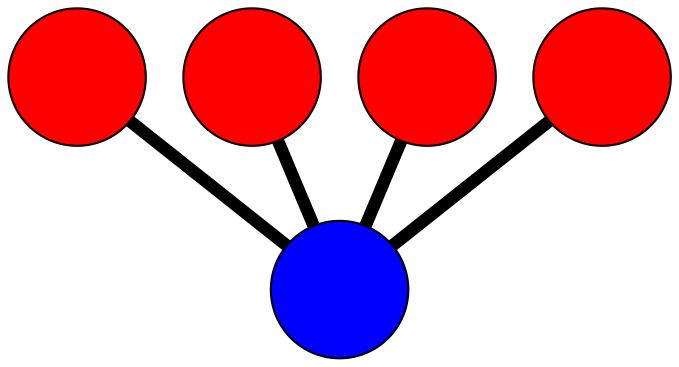 graph G {
	graph [bb="-107.23,-107.04,107.33,107.59",
		overlap=false,
		sep=0.0,
		splines=true
	];
	node [color=black,
		fixedsize=true,
		fontname="Latin Modern Math",
		fontsize=42,
		height=.92,
		label="\N",
		penwidth=1,
		shape=circle,
		width=.92
	];
	edge [color=black,
		penwidth=6,
		style=bold
	];
	0	 [fillcolor=red,
		height=0.91667,
		label="",
		pos="-58.511,-74.038",
		style=filled,
		width=0.91667];
	4	 [fillcolor=blue,
		height=0.91667,
		label="",
		pos="0.2738,-0.030286",
		style=filled,
		width=0.91667];
	0 -- 4	 [pos="-37.951,-48.153 -32.256,-40.984 -26.074,-33.201 -20.374,-26.025"];
	1	 [fillcolor=red,
		height=0.91667,
		label="",
		pos="-74.235,58.106",
		style=filled,
		width=0.91667];
	1 -- 4	 [pos="-48.175,37.773 -40.957,32.141 -33.121,26.027 -25.897,20.39"];
	2	 [fillcolor=red,
		height=0.91667,
		label="",
		pos="74.328,-58.633",
		style=filled,
		width=0.91667];
	2 -- 4	 [pos="48.427,-38.136 41.253,-32.459 33.465,-26.296 26.285,-20.614"];
	3	 [fillcolor=red,
		height=0.91667,
		label="",
		pos="58.145,74.594",
		style=filled,
		width=0.91667];
	3 -- 4	 [pos="37.904,48.494 32.298,41.265 26.212,33.417 20.601,26.181"];
}
